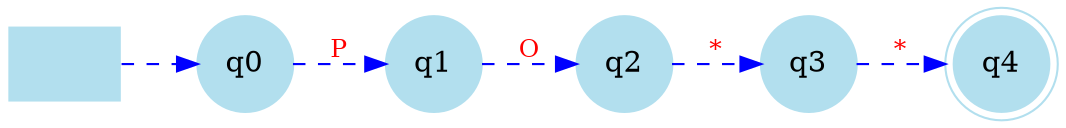 digraph "automathon/Aritméticos/automata_6_token" {
	graph [rankdir=LR]
	node [color=lightblue2 shape=circle style=filled]
	edge [color=blue fontcolor=red fontsize=12 style=dashed]
	"" [label="" shape=plaintext]
	q4 [label=q4 shape=doublecircle]
	q2 [label=q2 shape=circle]
	q1 [label=q1 shape=circle]
	q0 [label=q0 shape=circle]
	q3 [label=q3 shape=circle]
	"" -> q0 [label=""]
	q0 -> q1 [label=P]
	q1 -> q2 [label=O]
	q2 -> q3 [label="*"]
	q3 -> q4 [label="*"]
}
